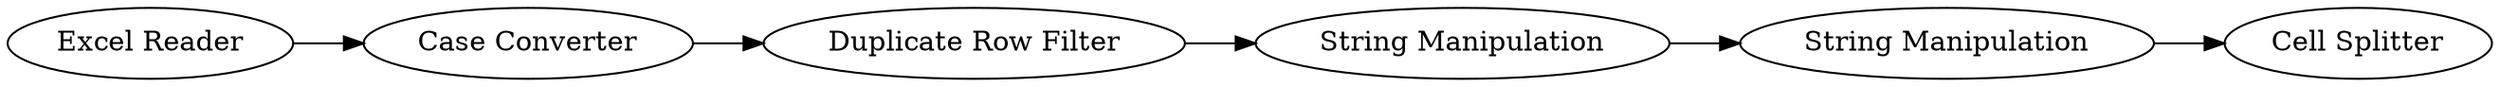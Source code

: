 digraph {
	1 -> 4
	4 -> 2
	3 -> 5
	5 -> 6
	2 -> 3
	5 [label="String Manipulation"]
	1 [label="Excel Reader"]
	4 [label="Case Converter"]
	6 [label="Cell Splitter"]
	3 [label="String Manipulation"]
	2 [label="Duplicate Row Filter"]
	rankdir=LR
}
